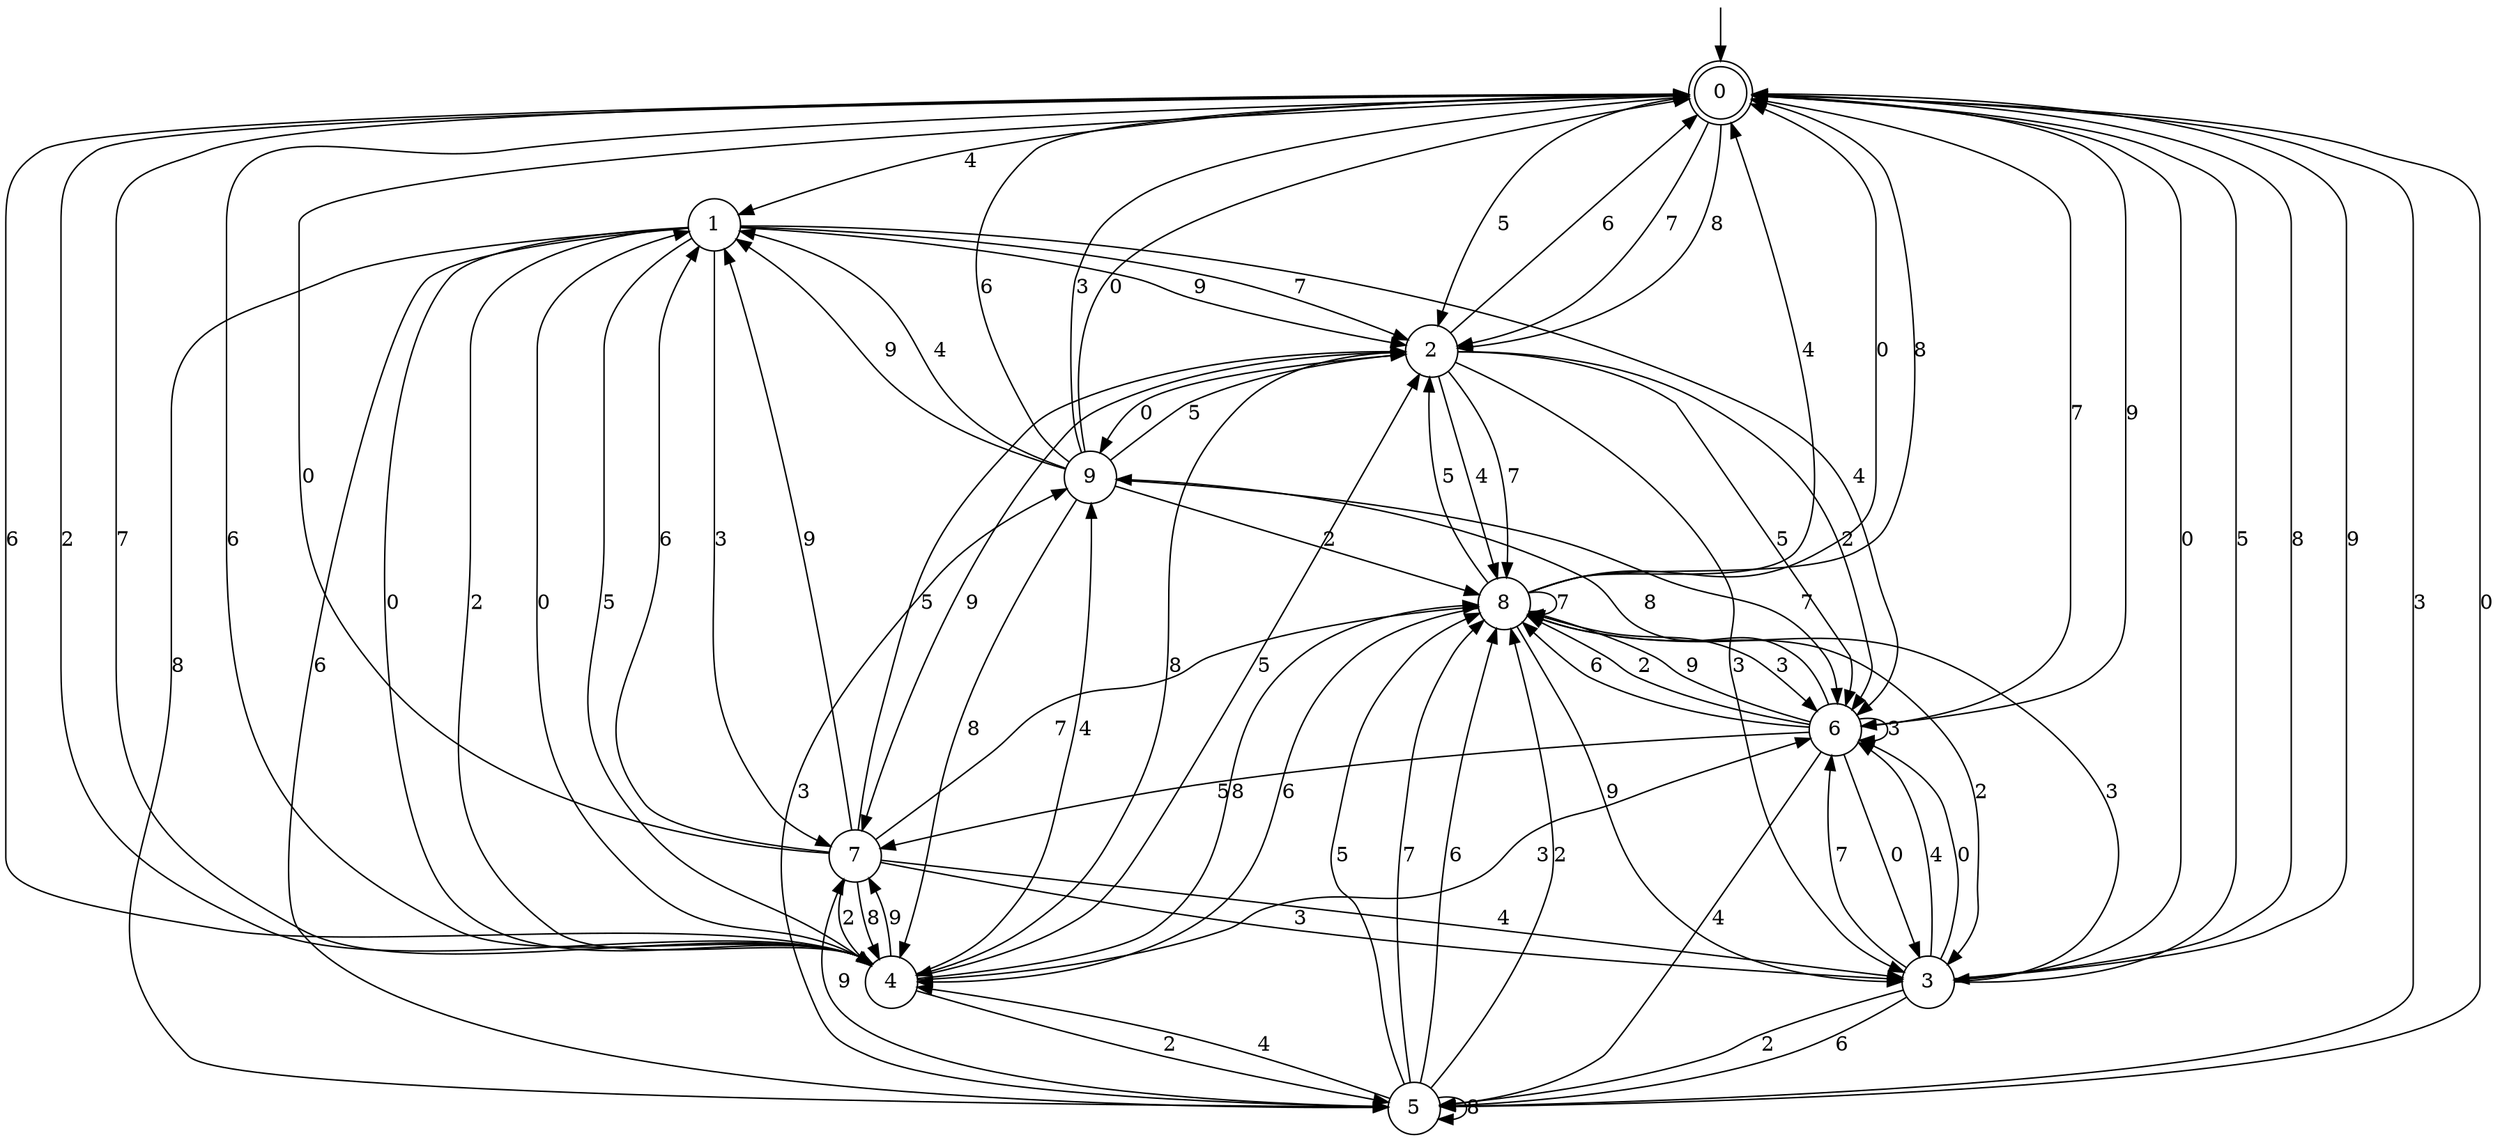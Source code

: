 digraph g {

	s0 [shape="doublecircle" label="0"];
	s1 [shape="circle" label="1"];
	s2 [shape="circle" label="2"];
	s3 [shape="circle" label="3"];
	s4 [shape="circle" label="4"];
	s5 [shape="circle" label="5"];
	s6 [shape="circle" label="6"];
	s7 [shape="circle" label="7"];
	s8 [shape="circle" label="8"];
	s9 [shape="circle" label="9"];
	s0 -> s1 [label="4"];
	s0 -> s2 [label="5"];
	s0 -> s3 [label="0"];
	s0 -> s2 [label="7"];
	s0 -> s2 [label="8"];
	s0 -> s4 [label="6"];
	s0 -> s4 [label="2"];
	s0 -> s5 [label="3"];
	s0 -> s6 [label="9"];
	s1 -> s6 [label="4"];
	s1 -> s4 [label="5"];
	s1 -> s4 [label="0"];
	s1 -> s2 [label="7"];
	s1 -> s5 [label="8"];
	s1 -> s5 [label="6"];
	s1 -> s4 [label="2"];
	s1 -> s7 [label="3"];
	s1 -> s2 [label="9"];
	s2 -> s8 [label="4"];
	s2 -> s6 [label="5"];
	s2 -> s9 [label="0"];
	s2 -> s8 [label="7"];
	s2 -> s4 [label="8"];
	s2 -> s0 [label="6"];
	s2 -> s6 [label="2"];
	s2 -> s3 [label="3"];
	s2 -> s7 [label="9"];
	s3 -> s6 [label="4"];
	s3 -> s0 [label="5"];
	s3 -> s6 [label="0"];
	s3 -> s6 [label="7"];
	s3 -> s0 [label="8"];
	s3 -> s5 [label="6"];
	s3 -> s5 [label="2"];
	s3 -> s8 [label="3"];
	s3 -> s0 [label="9"];
	s4 -> s9 [label="4"];
	s4 -> s2 [label="5"];
	s4 -> s1 [label="0"];
	s4 -> s0 [label="7"];
	s4 -> s8 [label="8"];
	s4 -> s0 [label="6"];
	s4 -> s5 [label="2"];
	s4 -> s6 [label="3"];
	s4 -> s7 [label="9"];
	s5 -> s4 [label="4"];
	s5 -> s8 [label="5"];
	s5 -> s0 [label="0"];
	s5 -> s8 [label="7"];
	s5 -> s5 [label="8"];
	s5 -> s8 [label="6"];
	s5 -> s8 [label="2"];
	s5 -> s9 [label="3"];
	s5 -> s7 [label="9"];
	s6 -> s5 [label="4"];
	s6 -> s7 [label="5"];
	s6 -> s3 [label="0"];
	s6 -> s0 [label="7"];
	s6 -> s9 [label="8"];
	s6 -> s8 [label="6"];
	s6 -> s8 [label="2"];
	s6 -> s6 [label="3"];
	s6 -> s8 [label="9"];
	s7 -> s3 [label="4"];
	s7 -> s2 [label="5"];
	s7 -> s0 [label="0"];
	s7 -> s8 [label="7"];
	s7 -> s4 [label="8"];
	s7 -> s1 [label="6"];
	s7 -> s4 [label="2"];
	s7 -> s3 [label="3"];
	s7 -> s1 [label="9"];
	s8 -> s0 [label="4"];
	s8 -> s2 [label="5"];
	s8 -> s0 [label="0"];
	s8 -> s8 [label="7"];
	s8 -> s0 [label="8"];
	s8 -> s4 [label="6"];
	s8 -> s3 [label="2"];
	s8 -> s6 [label="3"];
	s8 -> s3 [label="9"];
	s9 -> s1 [label="4"];
	s9 -> s2 [label="5"];
	s9 -> s0 [label="0"];
	s9 -> s6 [label="7"];
	s9 -> s4 [label="8"];
	s9 -> s0 [label="6"];
	s9 -> s8 [label="2"];
	s9 -> s0 [label="3"];
	s9 -> s1 [label="9"];

__start0 [label="" shape="none" width="0" height="0"];
__start0 -> s0;

}
